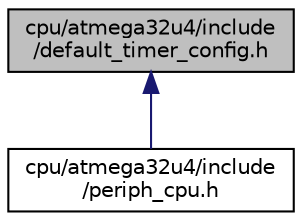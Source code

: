 digraph "cpu/atmega32u4/include/default_timer_config.h"
{
 // LATEX_PDF_SIZE
  edge [fontname="Helvetica",fontsize="10",labelfontname="Helvetica",labelfontsize="10"];
  node [fontname="Helvetica",fontsize="10",shape=record];
  Node1 [label="cpu/atmega32u4/include\l/default_timer_config.h",height=0.2,width=0.4,color="black", fillcolor="grey75", style="filled", fontcolor="black",tooltip="Default ATmega32U4 Timer Config."];
  Node1 -> Node2 [dir="back",color="midnightblue",fontsize="10",style="solid",fontname="Helvetica"];
  Node2 [label="cpu/atmega32u4/include\l/periph_cpu.h",height=0.2,width=0.4,color="black", fillcolor="white", style="filled",URL="$atmega32u4_2include_2periph__cpu_8h.html",tooltip="CPU specific definitions for internal peripheral handling."];
}

